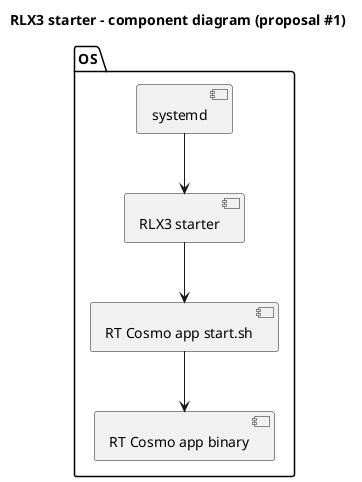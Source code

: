 @startuml

title RLX3 starter - component diagram (proposal #1)

package "OS" {
    component [systemd] as systemd
    component [RLX3 starter] as rlx3starter
    component [RT Cosmo app start.sh] as rtcosmostart
    component [RT Cosmo app binary] as rtcosmoapp
}

systemd -down-> rlx3starter
rlx3starter -down-> rtcosmostart
rtcosmostart -down-> rtcosmoapp

@enduml
